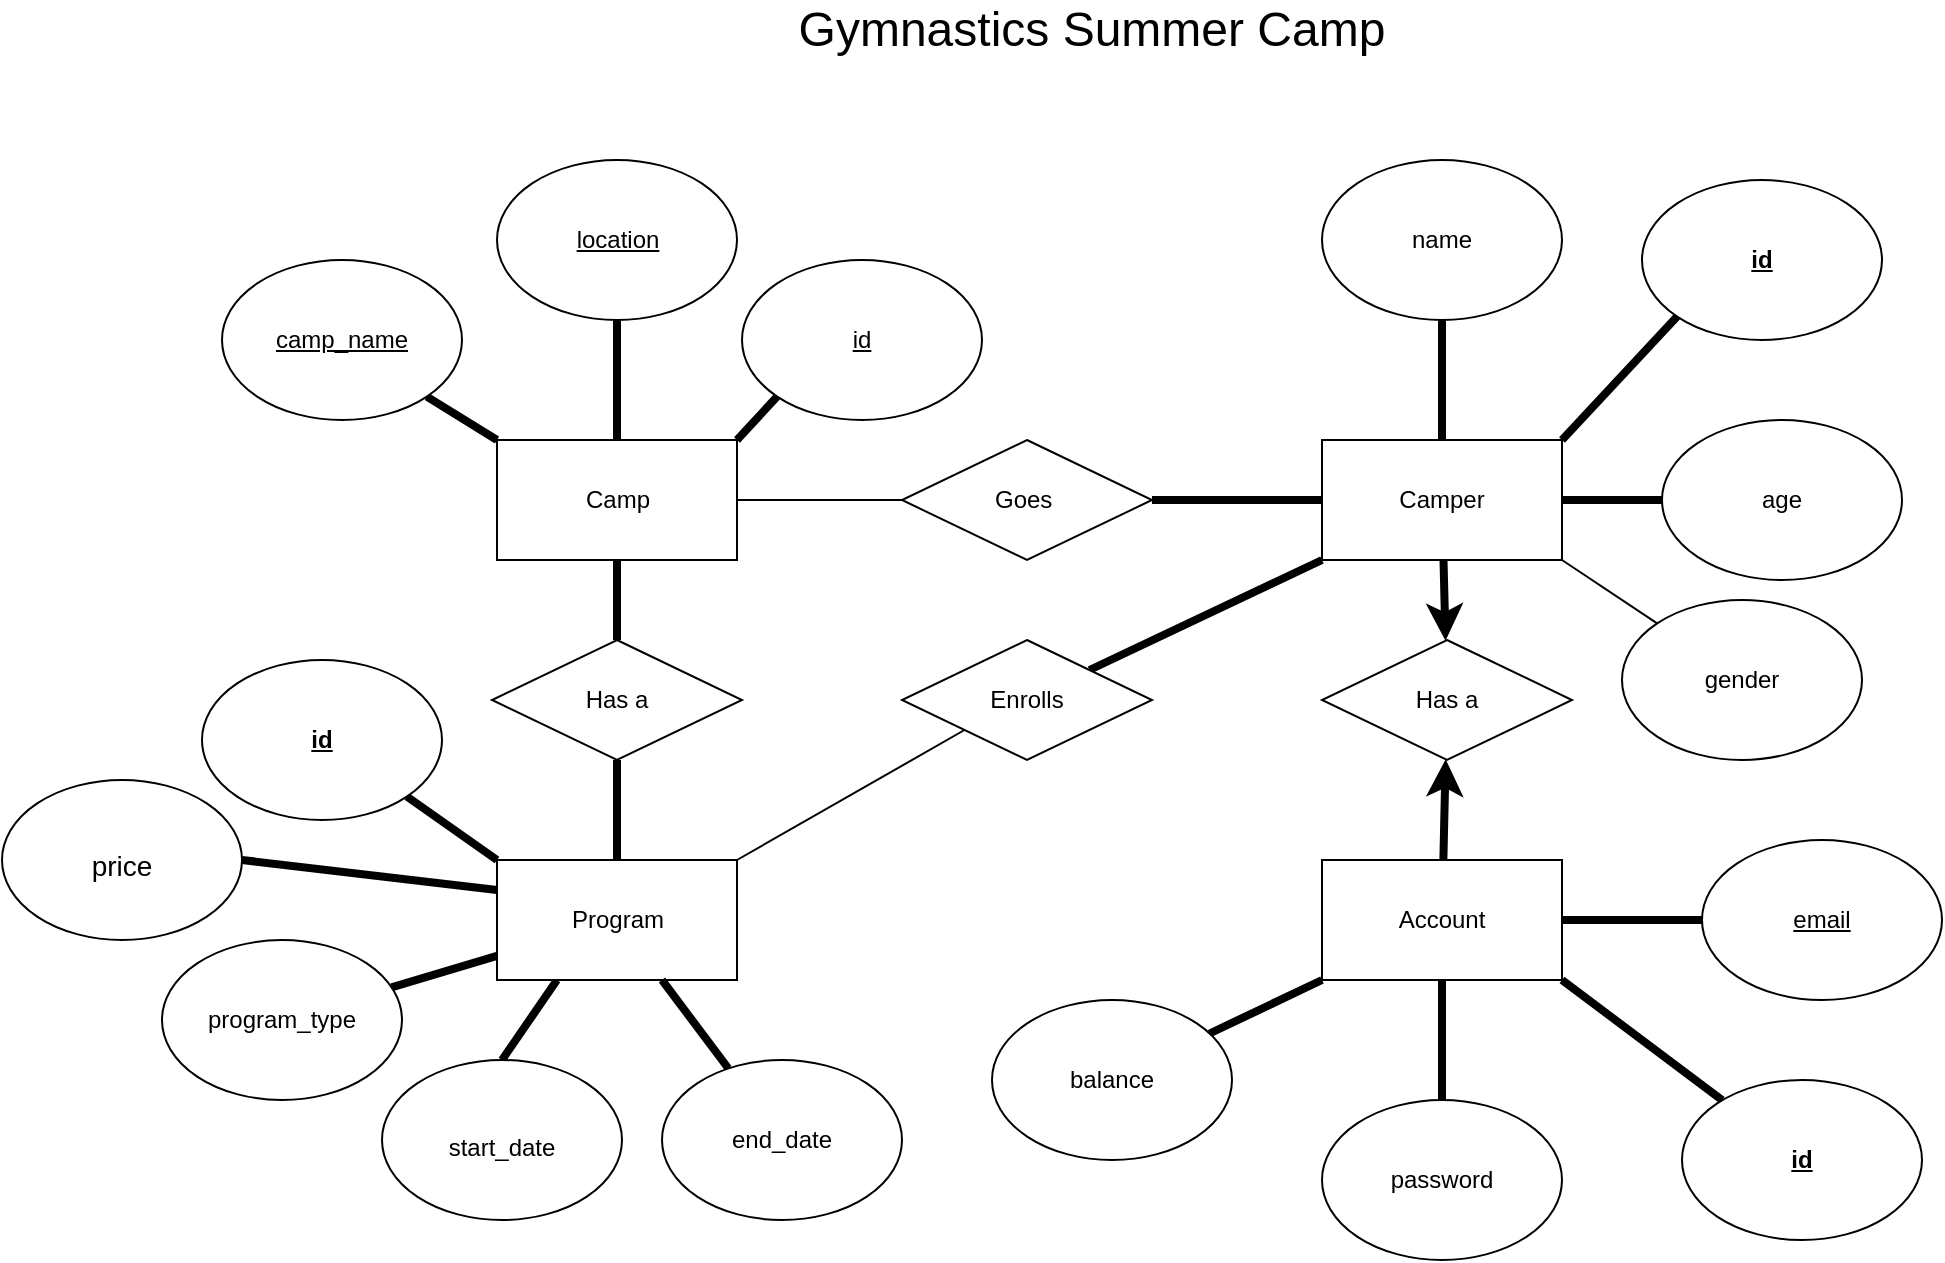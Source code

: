 <mxfile>
    <diagram id="na66JKyKDHbyBukUTbss" name="Page-1">
        <mxGraphModel dx="1916" dy="1717" grid="1" gridSize="10" guides="1" tooltips="1" connect="1" arrows="1" fold="1" page="1" pageScale="1" pageWidth="850" pageHeight="1100" math="0" shadow="0">
            <root>
                <mxCell id="0"/>
                <mxCell id="1" parent="0"/>
                <mxCell id="10" value="" style="edgeStyle=none;html=1;endArrow=none;endFill=0;strokeWidth=4;" parent="1" source="2" target="9" edge="1">
                    <mxGeometry relative="1" as="geometry"/>
                </mxCell>
                <mxCell id="13" style="edgeStyle=none;html=1;exitX=1;exitY=0;exitDx=0;exitDy=0;entryX=0;entryY=1;entryDx=0;entryDy=0;endArrow=none;endFill=0;strokeWidth=4;" parent="1" source="2" target="12" edge="1">
                    <mxGeometry relative="1" as="geometry"/>
                </mxCell>
                <mxCell id="34" style="edgeStyle=none;html=1;exitX=0;exitY=1;exitDx=0;exitDy=0;entryX=1;entryY=0;entryDx=0;entryDy=0;endArrow=none;endFill=0;strokeWidth=4;" parent="1" source="2" target="32" edge="1">
                    <mxGeometry relative="1" as="geometry"/>
                </mxCell>
                <mxCell id="67" value="" style="edgeStyle=none;html=1;strokeWidth=4;fontSize=12;endArrow=classic;endFill=1;" parent="1" source="2" target="15" edge="1">
                    <mxGeometry relative="1" as="geometry"/>
                </mxCell>
                <mxCell id="2" value="Camper" style="rounded=0;whiteSpace=wrap;html=1;" parent="1" vertex="1">
                    <mxGeometry x="530" y="90" width="120" height="60" as="geometry"/>
                </mxCell>
                <mxCell id="3" value="Camp" style="rounded=0;whiteSpace=wrap;html=1;" parent="1" vertex="1">
                    <mxGeometry x="117.5" y="90" width="120" height="60" as="geometry"/>
                </mxCell>
                <mxCell id="33" style="edgeStyle=none;html=1;exitX=1;exitY=0;exitDx=0;exitDy=0;entryX=0;entryY=1;entryDx=0;entryDy=0;endArrow=none;endFill=0;" parent="1" source="5" target="32" edge="1">
                    <mxGeometry relative="1" as="geometry"/>
                </mxCell>
                <mxCell id="39" value="" style="edgeStyle=none;html=1;endArrow=none;endFill=0;strokeWidth=4;" parent="1" source="5" target="30" edge="1">
                    <mxGeometry relative="1" as="geometry"/>
                </mxCell>
                <mxCell id="58" style="edgeStyle=none;html=1;exitX=0;exitY=0.25;exitDx=0;exitDy=0;entryX=1;entryY=0.5;entryDx=0;entryDy=0;fontSize=24;endArrow=none;endFill=0;strokeWidth=4;" parent="1" source="5" target="57" edge="1">
                    <mxGeometry relative="1" as="geometry"/>
                </mxCell>
                <mxCell id="60" style="edgeStyle=none;html=1;exitX=0.25;exitY=1;exitDx=0;exitDy=0;entryX=0.5;entryY=0;entryDx=0;entryDy=0;fontSize=12;endArrow=none;endFill=0;strokeWidth=4;" parent="1" source="5" target="59" edge="1">
                    <mxGeometry relative="1" as="geometry"/>
                </mxCell>
                <mxCell id="66" value="" style="edgeStyle=none;html=1;strokeWidth=4;fontSize=12;endArrow=none;endFill=0;" parent="1" source="5" target="35" edge="1">
                    <mxGeometry relative="1" as="geometry"/>
                </mxCell>
                <mxCell id="5" value="Program" style="rounded=0;whiteSpace=wrap;html=1;" parent="1" vertex="1">
                    <mxGeometry x="117.5" y="300" width="120" height="60" as="geometry"/>
                </mxCell>
                <mxCell id="17" value="" style="edgeStyle=none;html=1;endArrow=classic;endFill=1;strokeWidth=4;" parent="1" source="6" target="15" edge="1">
                    <mxGeometry relative="1" as="geometry"/>
                </mxCell>
                <mxCell id="24" style="edgeStyle=none;html=1;exitX=1;exitY=1;exitDx=0;exitDy=0;endArrow=none;endFill=0;strokeWidth=4;" parent="1" source="6" target="22" edge="1">
                    <mxGeometry relative="1" as="geometry"/>
                </mxCell>
                <mxCell id="76" style="edgeStyle=none;html=1;exitX=0;exitY=1;exitDx=0;exitDy=0;strokeWidth=4;endArrow=none;endFill=0;" edge="1" parent="1" source="6" target="75">
                    <mxGeometry relative="1" as="geometry"/>
                </mxCell>
                <mxCell id="6" value="Account" style="rounded=0;whiteSpace=wrap;html=1;" parent="1" vertex="1">
                    <mxGeometry x="530" y="300" width="120" height="60" as="geometry"/>
                </mxCell>
                <mxCell id="9" value="name" style="ellipse;whiteSpace=wrap;html=1;" parent="1" vertex="1">
                    <mxGeometry x="530" y="-50" width="120" height="80" as="geometry"/>
                </mxCell>
                <mxCell id="14" value="" style="edgeStyle=none;html=1;endArrow=none;endFill=0;strokeWidth=4;" parent="1" source="11" target="2" edge="1">
                    <mxGeometry relative="1" as="geometry"/>
                </mxCell>
                <mxCell id="11" value="age" style="ellipse;whiteSpace=wrap;html=1;" parent="1" vertex="1">
                    <mxGeometry x="700" y="80" width="120" height="80" as="geometry"/>
                </mxCell>
                <mxCell id="12" value="&lt;u&gt;&lt;b&gt;id&lt;/b&gt;&lt;/u&gt;" style="ellipse;whiteSpace=wrap;html=1;" parent="1" vertex="1">
                    <mxGeometry x="690" y="-40" width="120" height="80" as="geometry"/>
                </mxCell>
                <mxCell id="15" value="Has a" style="rhombus;whiteSpace=wrap;html=1;" parent="1" vertex="1">
                    <mxGeometry x="530" y="190" width="125" height="60" as="geometry"/>
                </mxCell>
                <mxCell id="25" value="" style="edgeStyle=none;html=1;endArrow=none;endFill=0;" parent="1" source="16" target="3" edge="1">
                    <mxGeometry relative="1" as="geometry"/>
                </mxCell>
                <mxCell id="26" value="" style="edgeStyle=none;html=1;endArrow=none;endFill=0;strokeWidth=4;entryX=1;entryY=0.5;entryDx=0;entryDy=0;" parent="1" target="16" edge="1">
                    <mxGeometry relative="1" as="geometry">
                        <mxPoint x="530" y="120" as="sourcePoint"/>
                    </mxGeometry>
                </mxCell>
                <mxCell id="16" value="Goes&amp;nbsp;" style="rhombus;whiteSpace=wrap;html=1;" parent="1" vertex="1">
                    <mxGeometry x="320" y="90" width="125" height="60" as="geometry"/>
                </mxCell>
                <mxCell id="20" value="" style="edgeStyle=none;html=1;endArrow=none;endFill=0;strokeWidth=4;" parent="1" source="19" target="6" edge="1">
                    <mxGeometry relative="1" as="geometry"/>
                </mxCell>
                <mxCell id="19" value="&lt;u&gt;email&lt;/u&gt;" style="ellipse;whiteSpace=wrap;html=1;" parent="1" vertex="1">
                    <mxGeometry x="720" y="290" width="120" height="80" as="geometry"/>
                </mxCell>
                <mxCell id="23" value="" style="edgeStyle=none;html=1;endArrow=none;endFill=0;strokeWidth=4;" parent="1" source="21" target="6" edge="1">
                    <mxGeometry relative="1" as="geometry"/>
                </mxCell>
                <mxCell id="21" value="password" style="ellipse;whiteSpace=wrap;html=1;" parent="1" vertex="1">
                    <mxGeometry x="530" y="420" width="120" height="80" as="geometry"/>
                </mxCell>
                <mxCell id="22" value="&lt;u&gt;&lt;b&gt;id&lt;/b&gt;&lt;/u&gt;" style="ellipse;whiteSpace=wrap;html=1;" parent="1" vertex="1">
                    <mxGeometry x="710" y="410" width="120" height="80" as="geometry"/>
                </mxCell>
                <mxCell id="28" value="" style="edgeStyle=none;html=1;endArrow=none;endFill=0;strokeWidth=4;" parent="1" source="27" target="3" edge="1">
                    <mxGeometry relative="1" as="geometry"/>
                </mxCell>
                <mxCell id="27" value="&lt;u&gt;location&lt;/u&gt;" style="ellipse;whiteSpace=wrap;html=1;" parent="1" vertex="1">
                    <mxGeometry x="117.5" y="-50" width="120" height="80" as="geometry"/>
                </mxCell>
                <mxCell id="30" value="program_type" style="ellipse;whiteSpace=wrap;html=1;" parent="1" vertex="1">
                    <mxGeometry x="-50" y="340" width="120" height="80" as="geometry"/>
                </mxCell>
                <mxCell id="41" style="edgeStyle=none;html=1;exitX=1;exitY=1;exitDx=0;exitDy=0;entryX=0;entryY=0;entryDx=0;entryDy=0;endArrow=none;endFill=0;strokeWidth=4;" parent="1" source="31" target="5" edge="1">
                    <mxGeometry relative="1" as="geometry"/>
                </mxCell>
                <mxCell id="31" value="&lt;b&gt;&lt;u&gt;id&lt;/u&gt;&lt;/b&gt;" style="ellipse;whiteSpace=wrap;html=1;" parent="1" vertex="1">
                    <mxGeometry x="-30" y="200" width="120" height="80" as="geometry"/>
                </mxCell>
                <mxCell id="32" value="Enrolls" style="rhombus;whiteSpace=wrap;html=1;" parent="1" vertex="1">
                    <mxGeometry x="320" y="190" width="125" height="60" as="geometry"/>
                </mxCell>
                <mxCell id="37" value="" style="edgeStyle=none;html=1;endArrow=none;endFill=0;strokeWidth=4;exitX=0.5;exitY=1;exitDx=0;exitDy=0;entryX=0.5;entryY=0;entryDx=0;entryDy=0;" parent="1" source="3" target="35" edge="1">
                    <mxGeometry relative="1" as="geometry">
                        <mxPoint x="220" y="180" as="targetPoint"/>
                    </mxGeometry>
                </mxCell>
                <mxCell id="35" value="Has a" style="rhombus;whiteSpace=wrap;html=1;" parent="1" vertex="1">
                    <mxGeometry x="115" y="190" width="125" height="60" as="geometry"/>
                </mxCell>
                <mxCell id="47" style="edgeStyle=none;html=1;exitX=1;exitY=1;exitDx=0;exitDy=0;entryX=0;entryY=0;entryDx=0;entryDy=0;endArrow=none;endFill=0;strokeWidth=4;" parent="1" source="45" target="3" edge="1">
                    <mxGeometry relative="1" as="geometry"/>
                </mxCell>
                <mxCell id="45" value="&lt;u&gt;camp_name&lt;/u&gt;" style="ellipse;whiteSpace=wrap;html=1;" parent="1" vertex="1">
                    <mxGeometry x="-20" width="120" height="80" as="geometry"/>
                </mxCell>
                <mxCell id="48" style="edgeStyle=none;html=1;exitX=0;exitY=1;exitDx=0;exitDy=0;entryX=1;entryY=0;entryDx=0;entryDy=0;endArrow=none;endFill=0;strokeWidth=4;" parent="1" source="46" target="3" edge="1">
                    <mxGeometry relative="1" as="geometry"/>
                </mxCell>
                <mxCell id="46" value="&lt;u&gt;id&lt;/u&gt;" style="ellipse;whiteSpace=wrap;html=1;" parent="1" vertex="1">
                    <mxGeometry x="240" width="120" height="80" as="geometry"/>
                </mxCell>
                <mxCell id="55" value="&lt;font style=&quot;font-size: 24px;&quot;&gt;Gymnastics Summer Camp&lt;/font&gt;" style="text;html=1;strokeColor=none;fillColor=none;align=center;verticalAlign=middle;whiteSpace=wrap;rounded=0;" parent="1" vertex="1">
                    <mxGeometry x="170" y="-130" width="490" height="30" as="geometry"/>
                </mxCell>
                <mxCell id="57" value="&lt;font style=&quot;font-size: 14px;&quot;&gt;price&lt;/font&gt;" style="ellipse;whiteSpace=wrap;html=1;fontSize=24;" parent="1" vertex="1">
                    <mxGeometry x="-130" y="260" width="120" height="80" as="geometry"/>
                </mxCell>
                <mxCell id="59" value="&lt;font style=&quot;font-size: 12px;&quot;&gt;start_date&lt;/font&gt;" style="ellipse;whiteSpace=wrap;html=1;fontSize=24;" parent="1" vertex="1">
                    <mxGeometry x="60" y="400" width="120" height="80" as="geometry"/>
                </mxCell>
                <mxCell id="71" style="edgeStyle=none;html=1;exitX=0;exitY=0;exitDx=0;exitDy=0;entryX=1;entryY=1;entryDx=0;entryDy=0;endArrow=none;endFill=0;" edge="1" parent="1" source="70" target="2">
                    <mxGeometry relative="1" as="geometry"/>
                </mxCell>
                <mxCell id="70" value="gender" style="ellipse;whiteSpace=wrap;html=1;" vertex="1" parent="1">
                    <mxGeometry x="680" y="170" width="120" height="80" as="geometry"/>
                </mxCell>
                <mxCell id="73" value="" style="edgeStyle=none;html=1;endArrow=none;endFill=0;strokeWidth=4;" edge="1" parent="1" source="72" target="5">
                    <mxGeometry relative="1" as="geometry"/>
                </mxCell>
                <mxCell id="72" value="end_date" style="ellipse;whiteSpace=wrap;html=1;" vertex="1" parent="1">
                    <mxGeometry x="200" y="400" width="120" height="80" as="geometry"/>
                </mxCell>
                <mxCell id="75" value="balance" style="ellipse;whiteSpace=wrap;html=1;strokeWidth=1;" vertex="1" parent="1">
                    <mxGeometry x="365" y="370" width="120" height="80" as="geometry"/>
                </mxCell>
            </root>
        </mxGraphModel>
    </diagram>
</mxfile>